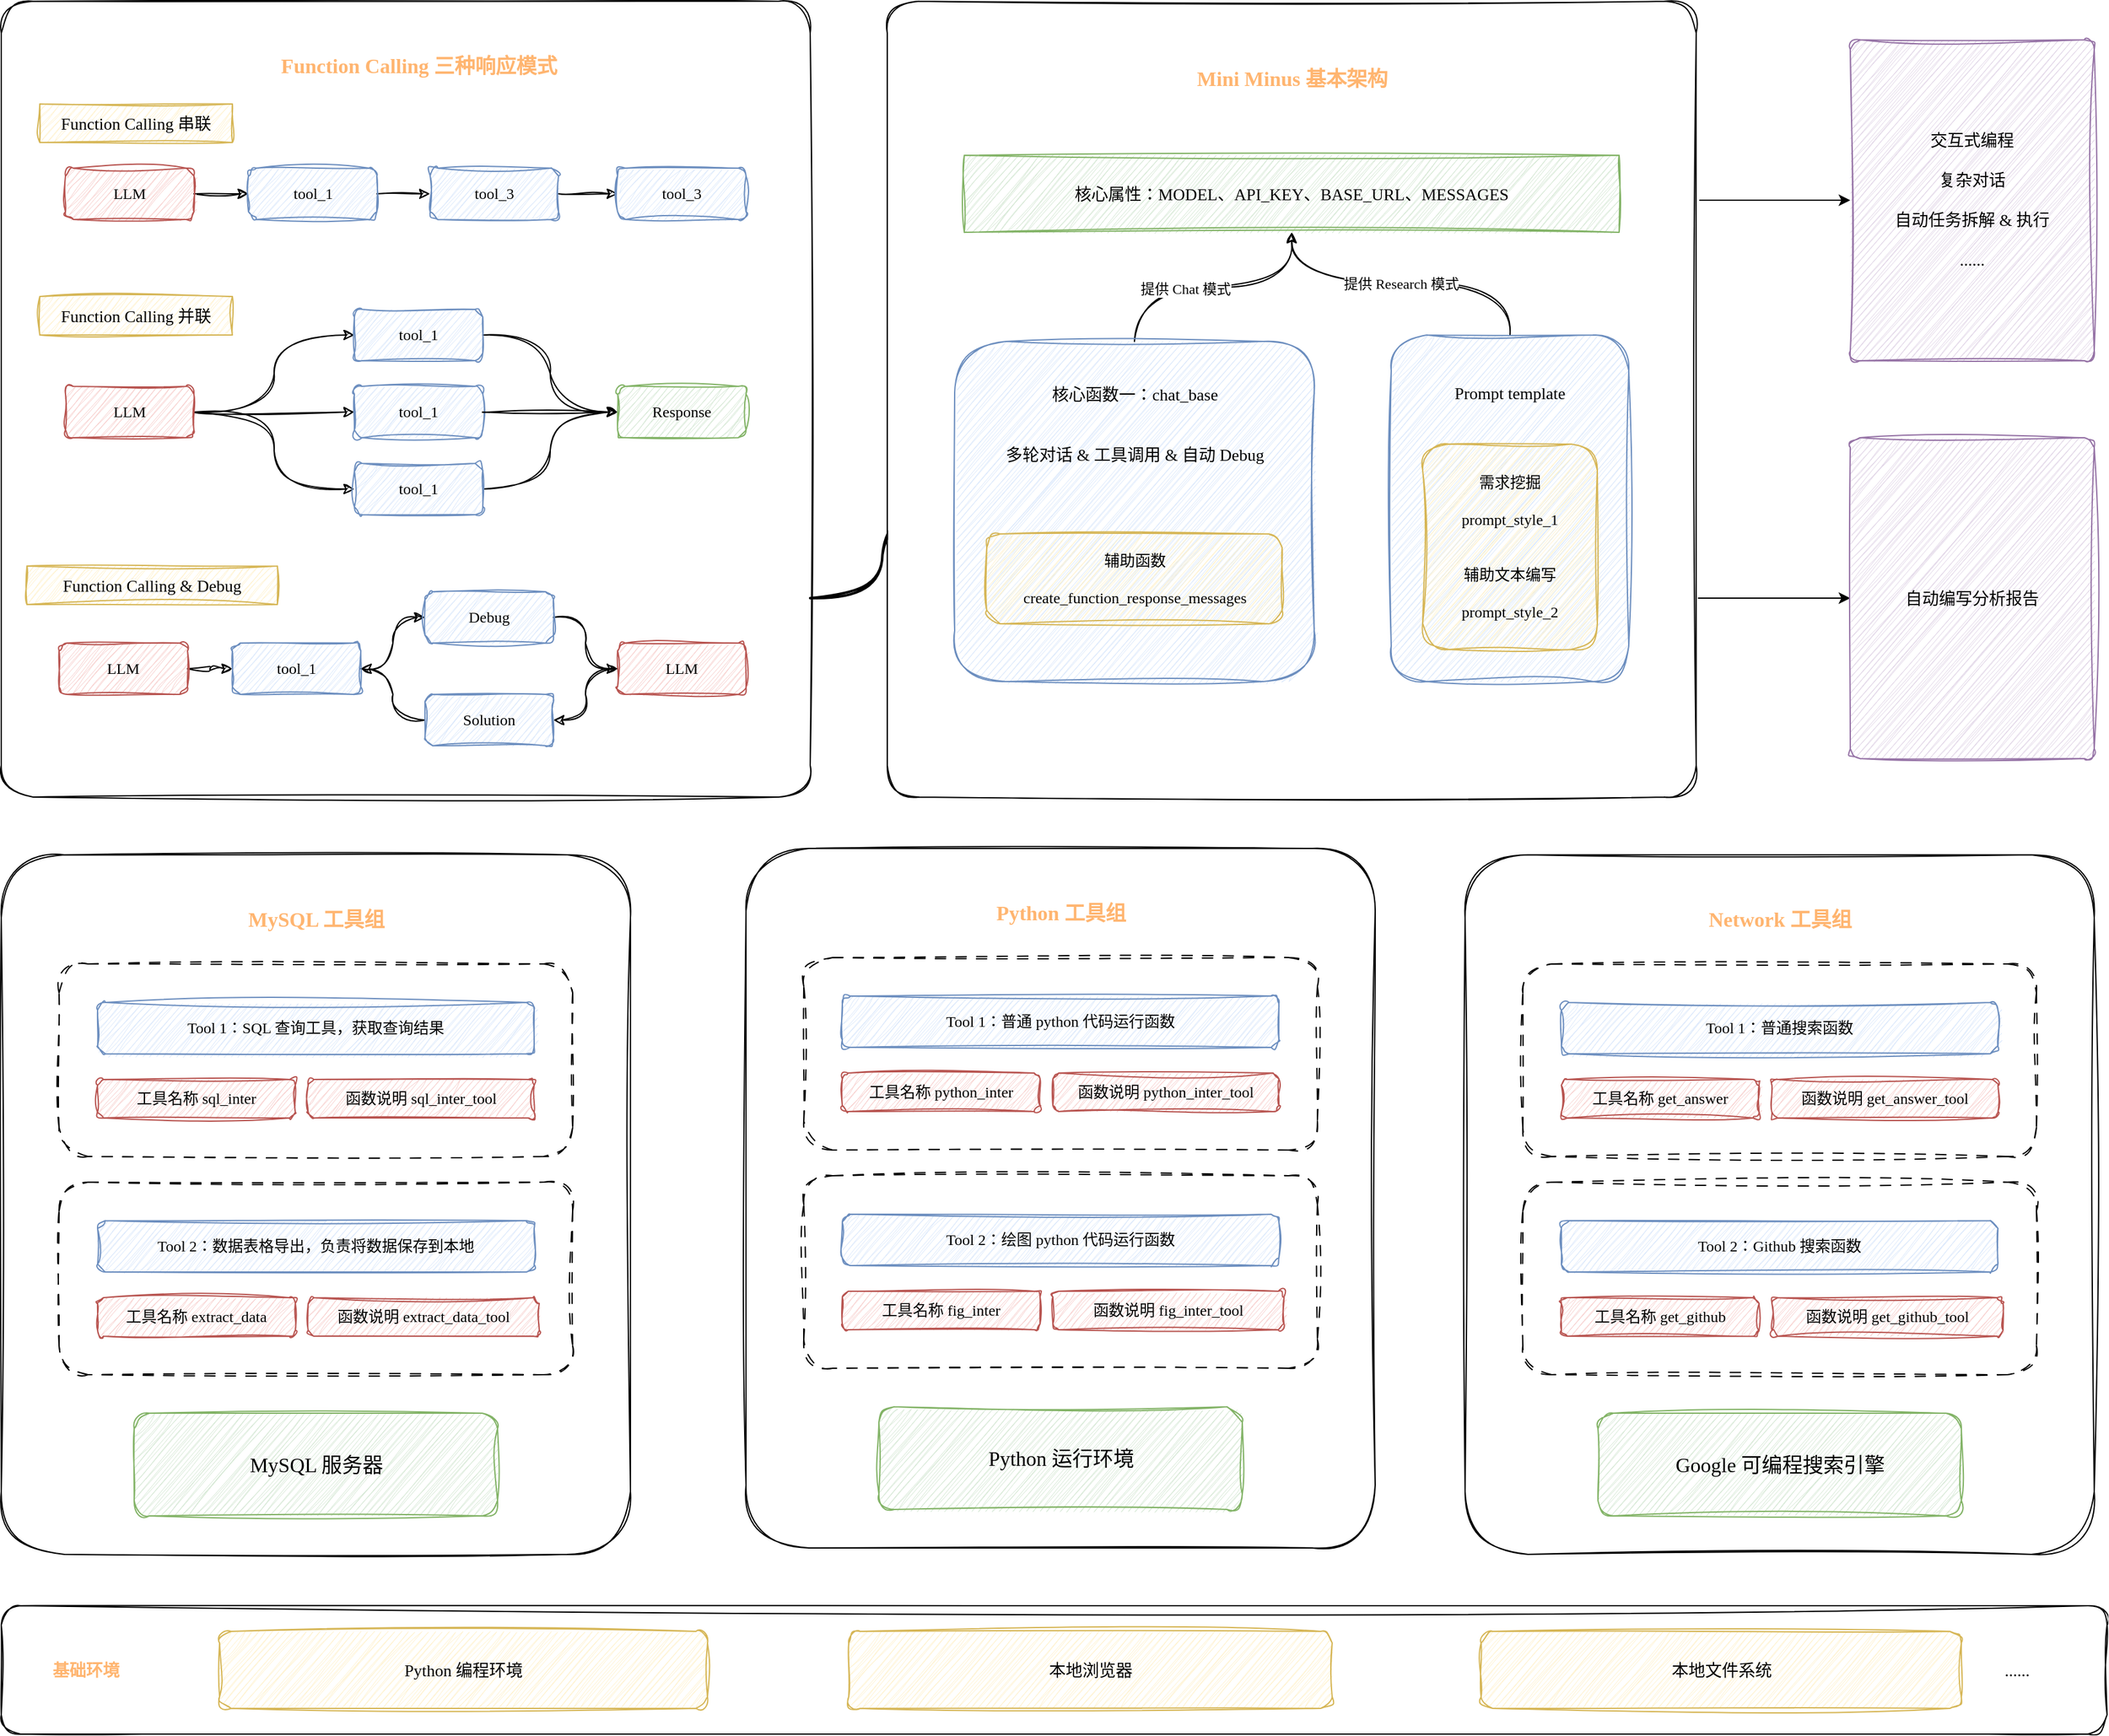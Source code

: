 <mxfile version="26.2.10">
  <diagram name="第 1 页" id="suB4warGQV20kbHiYEps">
    <mxGraphModel dx="1236" dy="771" grid="1" gridSize="10" guides="1" tooltips="1" connect="1" arrows="1" fold="1" page="1" pageScale="1" pageWidth="827" pageHeight="1169" math="0" shadow="0">
      <root>
        <mxCell id="0" />
        <mxCell id="1" parent="0" />
        <mxCell id="6bVg7uPTFIk4U3r5YO_5-1" value="" style="rounded=1;whiteSpace=wrap;html=1;sketch=1;curveFitting=1;jiggle=2;fontFamily=Comic Sans MS;fontSize=13;" vertex="1" parent="1">
          <mxGeometry x="80" y="1340" width="1640" height="100" as="geometry" />
        </mxCell>
        <mxCell id="6bVg7uPTFIk4U3r5YO_5-2" value="Python 编程环境" style="rounded=1;whiteSpace=wrap;html=1;sketch=1;curveFitting=1;jiggle=2;fillColor=#fff2cc;strokeColor=#d6b656;fontFamily=Comic Sans MS;fontSize=13;" vertex="1" parent="1">
          <mxGeometry x="250" y="1360" width="380" height="60" as="geometry" />
        </mxCell>
        <mxCell id="6bVg7uPTFIk4U3r5YO_5-3" value="基础环境" style="text;html=1;align=center;verticalAlign=middle;whiteSpace=wrap;rounded=0;sketch=1;curveFitting=1;jiggle=2;fontFamily=Comic Sans MS;fontSize=13;fontColor=#FFB570;fontStyle=1" vertex="1" parent="1">
          <mxGeometry x="116" y="1375" width="60" height="30" as="geometry" />
        </mxCell>
        <mxCell id="6bVg7uPTFIk4U3r5YO_5-4" value="本地浏览器" style="rounded=1;whiteSpace=wrap;html=1;sketch=1;curveFitting=1;jiggle=2;fillColor=#fff2cc;strokeColor=#d6b656;fontFamily=Comic Sans MS;fontSize=13;" vertex="1" parent="1">
          <mxGeometry x="740" y="1360" width="376.5" height="60" as="geometry" />
        </mxCell>
        <mxCell id="6bVg7uPTFIk4U3r5YO_5-5" value="本地文件系统" style="rounded=1;whiteSpace=wrap;html=1;sketch=1;curveFitting=1;jiggle=2;fillColor=#fff2cc;strokeColor=#d6b656;fontFamily=Comic Sans MS;fontSize=13;" vertex="1" parent="1">
          <mxGeometry x="1232.5" y="1360" width="374" height="60" as="geometry" />
        </mxCell>
        <mxCell id="6bVg7uPTFIk4U3r5YO_5-6" value="......" style="text;html=1;align=center;verticalAlign=middle;whiteSpace=wrap;rounded=0;sketch=1;curveFitting=1;jiggle=2;fontFamily=Comic Sans MS;fontSize=13;" vertex="1" parent="1">
          <mxGeometry x="1620" y="1375" width="60" height="30" as="geometry" />
        </mxCell>
        <mxCell id="6bVg7uPTFIk4U3r5YO_5-105" style="edgeStyle=orthogonalEdgeStyle;rounded=0;orthogonalLoop=1;jettySize=auto;html=1;exitX=1;exitY=0.25;exitDx=0;exitDy=0;curved=1;" edge="1" parent="1" source="6bVg7uPTFIk4U3r5YO_5-49" target="6bVg7uPTFIk4U3r5YO_5-103">
          <mxGeometry relative="1" as="geometry" />
        </mxCell>
        <mxCell id="6bVg7uPTFIk4U3r5YO_5-107" style="edgeStyle=orthogonalEdgeStyle;rounded=0;orthogonalLoop=1;jettySize=auto;html=1;exitX=1;exitY=0.75;exitDx=0;exitDy=0;curved=1;" edge="1" parent="1" source="6bVg7uPTFIk4U3r5YO_5-49" target="6bVg7uPTFIk4U3r5YO_5-106">
          <mxGeometry relative="1" as="geometry" />
        </mxCell>
        <mxCell id="6bVg7uPTFIk4U3r5YO_5-50" value="" style="group" vertex="1" connectable="0" parent="1">
          <mxGeometry x="80" y="90" width="630" height="620" as="geometry" />
        </mxCell>
        <mxCell id="6bVg7uPTFIk4U3r5YO_5-7" value="" style="rounded=1;whiteSpace=wrap;html=1;arcSize=4;fontFamily=Comic Sans MS;sketch=1;curveFitting=1;jiggle=2;" vertex="1" parent="6bVg7uPTFIk4U3r5YO_5-50">
          <mxGeometry width="630" height="620" as="geometry" />
        </mxCell>
        <mxCell id="6bVg7uPTFIk4U3r5YO_5-8" value="Function Calling 三种响应模式" style="text;html=1;align=center;verticalAlign=middle;whiteSpace=wrap;rounded=0;fontSize=16;fontFamily=Comic Sans MS;fontColor=#FFB570;fontStyle=1" vertex="1" parent="6bVg7uPTFIk4U3r5YO_5-50">
          <mxGeometry x="194.5" y="30" width="261" height="40" as="geometry" />
        </mxCell>
        <mxCell id="6bVg7uPTFIk4U3r5YO_5-12" value="" style="edgeStyle=orthogonalEdgeStyle;rounded=0;orthogonalLoop=1;jettySize=auto;html=1;fontFamily=Comic Sans MS;sketch=1;curveFitting=1;jiggle=2;" edge="1" parent="6bVg7uPTFIk4U3r5YO_5-50" source="6bVg7uPTFIk4U3r5YO_5-9" target="6bVg7uPTFIk4U3r5YO_5-10">
          <mxGeometry relative="1" as="geometry" />
        </mxCell>
        <mxCell id="6bVg7uPTFIk4U3r5YO_5-9" value="LLM" style="rounded=1;whiteSpace=wrap;html=1;fillColor=#f8cecc;strokeColor=#b85450;fontFamily=Comic Sans MS;sketch=1;curveFitting=1;jiggle=2;" vertex="1" parent="6bVg7uPTFIk4U3r5YO_5-50">
          <mxGeometry x="50" y="130" width="100" height="40" as="geometry" />
        </mxCell>
        <mxCell id="6bVg7uPTFIk4U3r5YO_5-13" value="" style="edgeStyle=orthogonalEdgeStyle;rounded=0;orthogonalLoop=1;jettySize=auto;html=1;fontFamily=Comic Sans MS;sketch=1;curveFitting=1;jiggle=2;" edge="1" parent="6bVg7uPTFIk4U3r5YO_5-50" source="6bVg7uPTFIk4U3r5YO_5-10" target="6bVg7uPTFIk4U3r5YO_5-11">
          <mxGeometry relative="1" as="geometry" />
        </mxCell>
        <mxCell id="6bVg7uPTFIk4U3r5YO_5-10" value="tool_1" style="rounded=1;whiteSpace=wrap;html=1;fillColor=#dae8fc;strokeColor=#6c8ebf;fontFamily=Comic Sans MS;sketch=1;curveFitting=1;jiggle=2;" vertex="1" parent="6bVg7uPTFIk4U3r5YO_5-50">
          <mxGeometry x="192.5" y="130" width="100" height="40" as="geometry" />
        </mxCell>
        <mxCell id="6bVg7uPTFIk4U3r5YO_5-15" value="" style="edgeStyle=orthogonalEdgeStyle;rounded=0;orthogonalLoop=1;jettySize=auto;html=1;fontFamily=Comic Sans MS;sketch=1;curveFitting=1;jiggle=2;" edge="1" parent="6bVg7uPTFIk4U3r5YO_5-50" source="6bVg7uPTFIk4U3r5YO_5-11" target="6bVg7uPTFIk4U3r5YO_5-14">
          <mxGeometry relative="1" as="geometry" />
        </mxCell>
        <mxCell id="6bVg7uPTFIk4U3r5YO_5-11" value="tool_3" style="rounded=1;whiteSpace=wrap;html=1;fillColor=#dae8fc;strokeColor=#6c8ebf;fontFamily=Comic Sans MS;sketch=1;curveFitting=1;jiggle=2;" vertex="1" parent="6bVg7uPTFIk4U3r5YO_5-50">
          <mxGeometry x="334" y="130" width="100" height="40" as="geometry" />
        </mxCell>
        <mxCell id="6bVg7uPTFIk4U3r5YO_5-14" value="tool_3" style="rounded=1;whiteSpace=wrap;html=1;fillColor=#dae8fc;strokeColor=#6c8ebf;fontFamily=Comic Sans MS;sketch=1;curveFitting=1;jiggle=2;" vertex="1" parent="6bVg7uPTFIk4U3r5YO_5-50">
          <mxGeometry x="480" y="130" width="100" height="40" as="geometry" />
        </mxCell>
        <mxCell id="6bVg7uPTFIk4U3r5YO_5-16" value="Function Calling 串联" style="text;html=1;align=center;verticalAlign=middle;whiteSpace=wrap;rounded=0;fontSize=13;fontFamily=Comic Sans MS;fillColor=#fff2cc;strokeColor=#d6b656;glass=0;sketch=1;curveFitting=1;jiggle=2;" vertex="1" parent="6bVg7uPTFIk4U3r5YO_5-50">
          <mxGeometry x="30" y="80" width="150" height="30" as="geometry" />
        </mxCell>
        <mxCell id="6bVg7uPTFIk4U3r5YO_5-22" style="rounded=0;orthogonalLoop=1;jettySize=auto;html=1;entryX=0;entryY=0.5;entryDx=0;entryDy=0;exitX=1;exitY=0.5;exitDx=0;exitDy=0;edgeStyle=orthogonalEdgeStyle;curved=1;sketch=1;curveFitting=1;jiggle=2;" edge="1" parent="6bVg7uPTFIk4U3r5YO_5-50" source="6bVg7uPTFIk4U3r5YO_5-17" target="6bVg7uPTFIk4U3r5YO_5-19">
          <mxGeometry relative="1" as="geometry" />
        </mxCell>
        <mxCell id="6bVg7uPTFIk4U3r5YO_5-24" style="rounded=0;orthogonalLoop=1;jettySize=auto;html=1;entryX=0;entryY=0.5;entryDx=0;entryDy=0;edgeStyle=orthogonalEdgeStyle;curved=1;sketch=1;curveFitting=1;jiggle=2;" edge="1" parent="6bVg7uPTFIk4U3r5YO_5-50" source="6bVg7uPTFIk4U3r5YO_5-17" target="6bVg7uPTFIk4U3r5YO_5-20">
          <mxGeometry relative="1" as="geometry" />
        </mxCell>
        <mxCell id="6bVg7uPTFIk4U3r5YO_5-25" style="rounded=0;orthogonalLoop=1;jettySize=auto;html=1;exitX=1;exitY=0.5;exitDx=0;exitDy=0;entryX=0;entryY=0.5;entryDx=0;entryDy=0;edgeStyle=orthogonalEdgeStyle;curved=1;sketch=1;curveFitting=1;jiggle=2;" edge="1" parent="6bVg7uPTFIk4U3r5YO_5-50" source="6bVg7uPTFIk4U3r5YO_5-17" target="6bVg7uPTFIk4U3r5YO_5-21">
          <mxGeometry relative="1" as="geometry" />
        </mxCell>
        <mxCell id="6bVg7uPTFIk4U3r5YO_5-17" value="LLM" style="rounded=1;whiteSpace=wrap;html=1;fillColor=#f8cecc;strokeColor=#b85450;fontFamily=Comic Sans MS;sketch=1;curveFitting=1;jiggle=2;" vertex="1" parent="6bVg7uPTFIk4U3r5YO_5-50">
          <mxGeometry x="50" y="300" width="100" height="40" as="geometry" />
        </mxCell>
        <mxCell id="6bVg7uPTFIk4U3r5YO_5-18" value="Function Calling 并联" style="text;html=1;align=center;verticalAlign=middle;whiteSpace=wrap;rounded=0;fontSize=13;fontFamily=Comic Sans MS;fillColor=#fff2cc;strokeColor=#d6b656;sketch=1;curveFitting=1;jiggle=2;" vertex="1" parent="6bVg7uPTFIk4U3r5YO_5-50">
          <mxGeometry x="30" y="230" width="150" height="30" as="geometry" />
        </mxCell>
        <mxCell id="6bVg7uPTFIk4U3r5YO_5-31" style="edgeStyle=orthogonalEdgeStyle;rounded=0;orthogonalLoop=1;jettySize=auto;html=1;entryX=0;entryY=0.5;entryDx=0;entryDy=0;curved=1;sketch=1;curveFitting=1;jiggle=2;" edge="1" parent="6bVg7uPTFIk4U3r5YO_5-50" source="6bVg7uPTFIk4U3r5YO_5-19" target="6bVg7uPTFIk4U3r5YO_5-28">
          <mxGeometry relative="1" as="geometry" />
        </mxCell>
        <mxCell id="6bVg7uPTFIk4U3r5YO_5-19" value="tool_1" style="rounded=1;whiteSpace=wrap;html=1;fillColor=#dae8fc;strokeColor=#6c8ebf;fontFamily=Comic Sans MS;sketch=1;curveFitting=1;jiggle=2;" vertex="1" parent="6bVg7uPTFIk4U3r5YO_5-50">
          <mxGeometry x="275" y="240" width="100" height="40" as="geometry" />
        </mxCell>
        <mxCell id="6bVg7uPTFIk4U3r5YO_5-20" value="tool_1" style="rounded=1;whiteSpace=wrap;html=1;fillColor=#dae8fc;strokeColor=#6c8ebf;fontFamily=Comic Sans MS;sketch=1;curveFitting=1;jiggle=2;" vertex="1" parent="6bVg7uPTFIk4U3r5YO_5-50">
          <mxGeometry x="275" y="300" width="100" height="40" as="geometry" />
        </mxCell>
        <mxCell id="6bVg7uPTFIk4U3r5YO_5-33" style="edgeStyle=orthogonalEdgeStyle;rounded=0;orthogonalLoop=1;jettySize=auto;html=1;exitX=1;exitY=0.5;exitDx=0;exitDy=0;entryX=0;entryY=0.5;entryDx=0;entryDy=0;curved=1;sketch=1;curveFitting=1;jiggle=2;" edge="1" parent="6bVg7uPTFIk4U3r5YO_5-50" source="6bVg7uPTFIk4U3r5YO_5-21" target="6bVg7uPTFIk4U3r5YO_5-28">
          <mxGeometry relative="1" as="geometry" />
        </mxCell>
        <mxCell id="6bVg7uPTFIk4U3r5YO_5-21" value="tool_1" style="rounded=1;whiteSpace=wrap;html=1;fillColor=#dae8fc;strokeColor=#6c8ebf;fontFamily=Comic Sans MS;sketch=1;curveFitting=1;jiggle=2;" vertex="1" parent="6bVg7uPTFIk4U3r5YO_5-50">
          <mxGeometry x="275" y="360" width="100" height="40" as="geometry" />
        </mxCell>
        <mxCell id="6bVg7uPTFIk4U3r5YO_5-34" value="" style="edgeStyle=orthogonalEdgeStyle;rounded=0;orthogonalLoop=1;jettySize=auto;html=1;curved=1;sketch=1;curveFitting=1;jiggle=2;" edge="1" parent="6bVg7uPTFIk4U3r5YO_5-50" source="6bVg7uPTFIk4U3r5YO_5-20" target="6bVg7uPTFIk4U3r5YO_5-28">
          <mxGeometry relative="1" as="geometry">
            <mxPoint x="520" y="320" as="targetPoint" />
            <mxPoint x="330" y="320" as="sourcePoint" />
          </mxGeometry>
        </mxCell>
        <mxCell id="6bVg7uPTFIk4U3r5YO_5-28" value="Response" style="rounded=1;whiteSpace=wrap;html=1;fillColor=#d5e8d4;strokeColor=#82b366;fontFamily=Comic Sans MS;sketch=1;curveFitting=1;jiggle=2;" vertex="1" parent="6bVg7uPTFIk4U3r5YO_5-50">
          <mxGeometry x="480" y="300" width="100" height="40" as="geometry" />
        </mxCell>
        <mxCell id="6bVg7uPTFIk4U3r5YO_5-41" value="" style="edgeStyle=orthogonalEdgeStyle;rounded=0;orthogonalLoop=1;jettySize=auto;html=1;sketch=1;curveFitting=1;jiggle=2;curved=1;" edge="1" parent="6bVg7uPTFIk4U3r5YO_5-50" source="6bVg7uPTFIk4U3r5YO_5-35" target="6bVg7uPTFIk4U3r5YO_5-37">
          <mxGeometry relative="1" as="geometry" />
        </mxCell>
        <mxCell id="6bVg7uPTFIk4U3r5YO_5-35" value="LLM" style="rounded=1;whiteSpace=wrap;html=1;fillColor=#f8cecc;strokeColor=#b85450;fontFamily=Comic Sans MS;sketch=1;curveFitting=1;jiggle=2;" vertex="1" parent="6bVg7uPTFIk4U3r5YO_5-50">
          <mxGeometry x="45" y="500" width="100" height="40" as="geometry" />
        </mxCell>
        <mxCell id="6bVg7uPTFIk4U3r5YO_5-36" value="Function Calling &amp;amp; Debug" style="text;html=1;align=center;verticalAlign=middle;whiteSpace=wrap;rounded=0;fontSize=13;fontFamily=Comic Sans MS;fillColor=#fff2cc;strokeColor=#d6b656;sketch=1;curveFitting=1;jiggle=2;" vertex="1" parent="6bVg7uPTFIk4U3r5YO_5-50">
          <mxGeometry x="20" y="440" width="195" height="30" as="geometry" />
        </mxCell>
        <mxCell id="6bVg7uPTFIk4U3r5YO_5-42" style="edgeStyle=orthogonalEdgeStyle;rounded=0;orthogonalLoop=1;jettySize=auto;html=1;entryX=0;entryY=0.5;entryDx=0;entryDy=0;sketch=1;curveFitting=1;jiggle=2;curved=1;" edge="1" parent="6bVg7uPTFIk4U3r5YO_5-50" source="6bVg7uPTFIk4U3r5YO_5-37" target="6bVg7uPTFIk4U3r5YO_5-38">
          <mxGeometry relative="1" as="geometry" />
        </mxCell>
        <mxCell id="6bVg7uPTFIk4U3r5YO_5-37" value="tool_1" style="rounded=1;whiteSpace=wrap;html=1;fillColor=#dae8fc;strokeColor=#6c8ebf;fontFamily=Comic Sans MS;sketch=1;curveFitting=1;jiggle=2;" vertex="1" parent="6bVg7uPTFIk4U3r5YO_5-50">
          <mxGeometry x="180" y="500" width="100" height="40" as="geometry" />
        </mxCell>
        <mxCell id="6bVg7uPTFIk4U3r5YO_5-45" style="edgeStyle=orthogonalEdgeStyle;rounded=0;orthogonalLoop=1;jettySize=auto;html=1;entryX=0;entryY=0.5;entryDx=0;entryDy=0;sketch=1;curveFitting=1;jiggle=2;curved=1;" edge="1" parent="6bVg7uPTFIk4U3r5YO_5-50" source="6bVg7uPTFIk4U3r5YO_5-38" target="6bVg7uPTFIk4U3r5YO_5-40">
          <mxGeometry relative="1" as="geometry" />
        </mxCell>
        <mxCell id="6bVg7uPTFIk4U3r5YO_5-38" value="Debug" style="rounded=1;whiteSpace=wrap;html=1;fillColor=#dae8fc;strokeColor=#6c8ebf;fontFamily=Comic Sans MS;sketch=1;curveFitting=1;jiggle=2;" vertex="1" parent="6bVg7uPTFIk4U3r5YO_5-50">
          <mxGeometry x="330" y="460" width="100" height="40" as="geometry" />
        </mxCell>
        <mxCell id="6bVg7uPTFIk4U3r5YO_5-47" style="edgeStyle=orthogonalEdgeStyle;rounded=0;orthogonalLoop=1;jettySize=auto;html=1;entryX=1;entryY=0.5;entryDx=0;entryDy=0;sketch=1;curveFitting=1;jiggle=2;curved=1;" edge="1" parent="6bVg7uPTFIk4U3r5YO_5-50" source="6bVg7uPTFIk4U3r5YO_5-39" target="6bVg7uPTFIk4U3r5YO_5-37">
          <mxGeometry relative="1" as="geometry" />
        </mxCell>
        <mxCell id="6bVg7uPTFIk4U3r5YO_5-39" value="Solution" style="rounded=1;whiteSpace=wrap;html=1;fillColor=#dae8fc;strokeColor=#6c8ebf;fontFamily=Comic Sans MS;sketch=1;curveFitting=1;jiggle=2;" vertex="1" parent="6bVg7uPTFIk4U3r5YO_5-50">
          <mxGeometry x="330" y="540" width="100" height="40" as="geometry" />
        </mxCell>
        <mxCell id="6bVg7uPTFIk4U3r5YO_5-46" style="edgeStyle=orthogonalEdgeStyle;rounded=0;orthogonalLoop=1;jettySize=auto;html=1;exitX=0;exitY=0.5;exitDx=0;exitDy=0;sketch=1;curveFitting=1;jiggle=2;curved=1;" edge="1" parent="6bVg7uPTFIk4U3r5YO_5-50" source="6bVg7uPTFIk4U3r5YO_5-40" target="6bVg7uPTFIk4U3r5YO_5-39">
          <mxGeometry relative="1" as="geometry" />
        </mxCell>
        <mxCell id="6bVg7uPTFIk4U3r5YO_5-40" value="LLM" style="rounded=1;whiteSpace=wrap;html=1;fillColor=#f8cecc;strokeColor=#b85450;fontFamily=Comic Sans MS;sketch=1;curveFitting=1;jiggle=2;" vertex="1" parent="6bVg7uPTFIk4U3r5YO_5-50">
          <mxGeometry x="480" y="500" width="100" height="40" as="geometry" />
        </mxCell>
        <mxCell id="6bVg7uPTFIk4U3r5YO_5-102" style="edgeStyle=orthogonalEdgeStyle;rounded=0;orthogonalLoop=1;jettySize=auto;html=1;exitX=1;exitY=0.75;exitDx=0;exitDy=0;entryX=0;entryY=0.5;entryDx=0;entryDy=0;curved=1;sketch=1;curveFitting=1;jiggle=2;strokeWidth=2;" edge="1" parent="1" source="6bVg7uPTFIk4U3r5YO_5-7" target="6bVg7uPTFIk4U3r5YO_5-87">
          <mxGeometry relative="1" as="geometry" />
        </mxCell>
        <mxCell id="6bVg7uPTFIk4U3r5YO_5-103" value="&lt;font style=&quot;font-size: 13px;&quot; face=&quot;Comic Sans MS&quot;&gt;交互式编程&lt;/font&gt;&lt;div&gt;&lt;font style=&quot;font-size: 13px;&quot; face=&quot;Comic Sans MS&quot;&gt;&lt;br&gt;&lt;/font&gt;&lt;/div&gt;&lt;div&gt;&lt;font style=&quot;font-size: 13px;&quot; face=&quot;Comic Sans MS&quot;&gt;复杂对话&lt;/font&gt;&lt;/div&gt;&lt;div&gt;&lt;font style=&quot;font-size: 13px;&quot; face=&quot;Comic Sans MS&quot;&gt;&lt;br&gt;&lt;/font&gt;&lt;/div&gt;&lt;div&gt;&lt;font style=&quot;font-size: 13px;&quot; face=&quot;Comic Sans MS&quot;&gt;自动任务拆解 &amp;amp; 执行&lt;/font&gt;&lt;/div&gt;&lt;div&gt;&lt;font style=&quot;font-size: 13px;&quot; face=&quot;Comic Sans MS&quot;&gt;&lt;br&gt;&lt;/font&gt;&lt;/div&gt;&lt;div&gt;&lt;font style=&quot;font-size: 13px;&quot; face=&quot;Comic Sans MS&quot;&gt;......&lt;/font&gt;&lt;/div&gt;" style="rounded=1;whiteSpace=wrap;html=1;arcSize=4;fontFamily=Comic Sans MS;sketch=1;curveFitting=1;jiggle=2;fillColor=#e1d5e7;strokeColor=#9673a6;" vertex="1" parent="1">
          <mxGeometry x="1520" y="120" width="190" height="250" as="geometry" />
        </mxCell>
        <mxCell id="6bVg7uPTFIk4U3r5YO_5-106" value="&lt;font size=&quot;2&quot;&gt;自动编写分析报告&lt;/font&gt;" style="rounded=1;whiteSpace=wrap;html=1;arcSize=4;fontFamily=Comic Sans MS;sketch=1;curveFitting=1;jiggle=2;fillColor=#e1d5e7;strokeColor=#9673a6;" vertex="1" parent="1">
          <mxGeometry x="1520" y="430" width="190" height="250" as="geometry" />
        </mxCell>
        <mxCell id="6bVg7uPTFIk4U3r5YO_5-108" value="" style="group" vertex="1" connectable="0" parent="1">
          <mxGeometry x="770" y="90" width="630" height="620" as="geometry" />
        </mxCell>
        <mxCell id="6bVg7uPTFIk4U3r5YO_5-49" value="" style="rounded=1;whiteSpace=wrap;html=1;arcSize=4;fontFamily=Comic Sans MS;sketch=1;curveFitting=1;jiggle=2;" vertex="1" parent="6bVg7uPTFIk4U3r5YO_5-108">
          <mxGeometry width="630" height="620" as="geometry" />
        </mxCell>
        <mxCell id="6bVg7uPTFIk4U3r5YO_5-85" value="Mini Minus 基本架构" style="text;html=1;align=center;verticalAlign=middle;whiteSpace=wrap;rounded=0;fontSize=16;fontFamily=Comic Sans MS;fontColor=#FFB570;fontStyle=1" vertex="1" parent="6bVg7uPTFIk4U3r5YO_5-108">
          <mxGeometry x="184.5" y="40" width="261" height="40" as="geometry" />
        </mxCell>
        <mxCell id="6bVg7uPTFIk4U3r5YO_5-86" value="&lt;font face=&quot;Comic Sans MS&quot;&gt;核心属性：MODEL、API_KEY、BASE_URL、MESSAGES&lt;/font&gt;" style="text;html=1;align=center;verticalAlign=middle;whiteSpace=wrap;rounded=0;fillColor=#d5e8d4;strokeColor=#82b366;sketch=1;curveFitting=1;jiggle=2;fontSize=13;" vertex="1" parent="6bVg7uPTFIk4U3r5YO_5-108">
          <mxGeometry x="60" y="120" width="510" height="60" as="geometry" />
        </mxCell>
        <mxCell id="6bVg7uPTFIk4U3r5YO_5-98" style="edgeStyle=orthogonalEdgeStyle;rounded=0;orthogonalLoop=1;jettySize=auto;html=1;exitX=0.5;exitY=0;exitDx=0;exitDy=0;entryX=0.5;entryY=1;entryDx=0;entryDy=0;curved=1;sketch=1;curveFitting=1;jiggle=2;flowAnimation=0;" edge="1" parent="6bVg7uPTFIk4U3r5YO_5-108" source="6bVg7uPTFIk4U3r5YO_5-87" target="6bVg7uPTFIk4U3r5YO_5-86">
          <mxGeometry relative="1" as="geometry" />
        </mxCell>
        <mxCell id="6bVg7uPTFIk4U3r5YO_5-101" value="&lt;font face=&quot;Comic Sans MS&quot;&gt;提供 Chat 模式&lt;/font&gt;" style="edgeLabel;html=1;align=center;verticalAlign=middle;resizable=0;points=[];" vertex="1" connectable="0" parent="6bVg7uPTFIk4U3r5YO_5-98">
          <mxGeometry x="-0.21" relative="1" as="geometry">
            <mxPoint y="1" as="offset" />
          </mxGeometry>
        </mxCell>
        <mxCell id="6bVg7uPTFIk4U3r5YO_5-87" value="" style="rounded=1;whiteSpace=wrap;html=1;sketch=1;curveFitting=1;jiggle=2;fontFamily=Comic Sans MS;fontSize=13;fillColor=#dae8fc;strokeColor=#6c8ebf;" vertex="1" parent="6bVg7uPTFIk4U3r5YO_5-108">
          <mxGeometry x="52.5" y="265" width="280" height="265" as="geometry" />
        </mxCell>
        <mxCell id="6bVg7uPTFIk4U3r5YO_5-88" value="核心函数一：chat_base&lt;div&gt;&lt;br&gt;&lt;/div&gt;&lt;div&gt;&lt;br&gt;&lt;/div&gt;&lt;div&gt;多轮对话 &amp;amp; 工具调用 &amp;amp; 自动 Debug&lt;/div&gt;" style="text;html=1;align=center;verticalAlign=middle;whiteSpace=wrap;rounded=0;sketch=1;curveFitting=1;jiggle=2;fontFamily=Comic Sans MS;fontSize=13;" vertex="1" parent="6bVg7uPTFIk4U3r5YO_5-108">
          <mxGeometry x="87.5" y="285" width="210" height="90" as="geometry" />
        </mxCell>
        <mxCell id="6bVg7uPTFIk4U3r5YO_5-89" value="辅助函数&lt;div&gt;&lt;br&gt;&lt;/div&gt;&lt;div&gt;create_function_response_messages&lt;/div&gt;" style="rounded=1;whiteSpace=wrap;html=1;fontFamily=Comic Sans MS;sketch=1;curveFitting=1;jiggle=2;fillColor=#fff2cc;strokeColor=#d6b656;" vertex="1" parent="6bVg7uPTFIk4U3r5YO_5-108">
          <mxGeometry x="77.5" y="415" width="230" height="70" as="geometry" />
        </mxCell>
        <mxCell id="6bVg7uPTFIk4U3r5YO_5-100" value="&lt;font face=&quot;Comic Sans MS&quot;&gt;提供 Research 模式&lt;/font&gt;" style="edgeStyle=orthogonalEdgeStyle;rounded=0;orthogonalLoop=1;jettySize=auto;html=1;exitX=0.5;exitY=0;exitDx=0;exitDy=0;curved=1;sketch=1;curveFitting=1;jiggle=2;flowAnimation=0;" edge="1" parent="6bVg7uPTFIk4U3r5YO_5-108" source="6bVg7uPTFIk4U3r5YO_5-90" target="6bVg7uPTFIk4U3r5YO_5-86">
          <mxGeometry relative="1" as="geometry">
            <Array as="points">
              <mxPoint x="485" y="220" />
              <mxPoint x="315" y="220" />
            </Array>
          </mxGeometry>
        </mxCell>
        <mxCell id="6bVg7uPTFIk4U3r5YO_5-90" value="" style="rounded=1;whiteSpace=wrap;html=1;sketch=1;curveFitting=1;jiggle=2;fontFamily=Comic Sans MS;fontSize=13;fillColor=#dae8fc;strokeColor=#6c8ebf;" vertex="1" parent="6bVg7uPTFIk4U3r5YO_5-108">
          <mxGeometry x="392.5" y="260" width="185" height="270" as="geometry" />
        </mxCell>
        <mxCell id="6bVg7uPTFIk4U3r5YO_5-91" value="Prompt template" style="text;html=1;align=center;verticalAlign=middle;whiteSpace=wrap;rounded=0;fontSize=13;fontFamily=Comic Sans MS;" vertex="1" parent="6bVg7uPTFIk4U3r5YO_5-108">
          <mxGeometry x="415" y="285" width="140" height="40" as="geometry" />
        </mxCell>
        <mxCell id="6bVg7uPTFIk4U3r5YO_5-92" value="需求挖掘&lt;div&gt;&lt;br&gt;&lt;/div&gt;&lt;div&gt;prompt_style_1&lt;/div&gt;&lt;div&gt;&lt;br&gt;&lt;/div&gt;&lt;div&gt;&lt;br&gt;&lt;/div&gt;&lt;div&gt;辅助文本编写&lt;/div&gt;&lt;div&gt;&lt;br&gt;&lt;/div&gt;&lt;div&gt;prompt_style_2&lt;/div&gt;" style="rounded=1;whiteSpace=wrap;html=1;fontFamily=Comic Sans MS;sketch=1;curveFitting=1;jiggle=2;fillColor=#fff2cc;strokeColor=#d6b656;" vertex="1" parent="6bVg7uPTFIk4U3r5YO_5-108">
          <mxGeometry x="417" y="345" width="136" height="160" as="geometry" />
        </mxCell>
        <mxCell id="6bVg7uPTFIk4U3r5YO_5-155" value="" style="rounded=1;whiteSpace=wrap;html=1;arcSize=10;fontFamily=Comic Sans MS;sketch=1;curveFitting=1;jiggle=2;" vertex="1" parent="1">
          <mxGeometry x="660" y="750" width="490" height="545" as="geometry" />
        </mxCell>
        <mxCell id="6bVg7uPTFIk4U3r5YO_5-156" value="Python 工具组" style="text;html=1;align=center;verticalAlign=middle;whiteSpace=wrap;rounded=0;fontSize=16;fontFamily=Comic Sans MS;fontColor=#FFB570;fontStyle=1" vertex="1" parent="1">
          <mxGeometry x="774.5" y="780" width="261" height="40" as="geometry" />
        </mxCell>
        <mxCell id="6bVg7uPTFIk4U3r5YO_5-157" value="" style="rounded=1;whiteSpace=wrap;html=1;sketch=1;curveFitting=1;jiggle=2;dashed=1;dashPattern=8 8;" vertex="1" parent="1">
          <mxGeometry x="705" y="835" width="400" height="150" as="geometry" />
        </mxCell>
        <mxCell id="6bVg7uPTFIk4U3r5YO_5-158" value="Tool 1：普通 python 代码运行函数" style="text;html=1;align=center;verticalAlign=middle;whiteSpace=wrap;rounded=1;fillColor=#dae8fc;strokeColor=#6c8ebf;sketch=1;curveFitting=1;jiggle=2;fontFamily=Comic Sans MS;" vertex="1" parent="1">
          <mxGeometry x="735" y="865" width="340" height="40" as="geometry" />
        </mxCell>
        <mxCell id="6bVg7uPTFIk4U3r5YO_5-159" value="工具名称 python_inter" style="text;html=1;align=center;verticalAlign=middle;whiteSpace=wrap;rounded=1;fillColor=#f8cecc;strokeColor=#b85450;sketch=1;curveFitting=1;jiggle=2;fontFamily=Comic Sans MS;" vertex="1" parent="1">
          <mxGeometry x="735" y="925" width="154" height="30" as="geometry" />
        </mxCell>
        <mxCell id="6bVg7uPTFIk4U3r5YO_5-160" value="函数说明 python_inter_tool" style="text;html=1;align=center;verticalAlign=middle;whiteSpace=wrap;rounded=1;fillColor=#f8cecc;strokeColor=#b85450;sketch=1;curveFitting=1;jiggle=2;fontFamily=Comic Sans MS;" vertex="1" parent="1">
          <mxGeometry x="899" y="925" width="176" height="30" as="geometry" />
        </mxCell>
        <mxCell id="6bVg7uPTFIk4U3r5YO_5-161" value="" style="rounded=1;whiteSpace=wrap;html=1;sketch=1;curveFitting=1;jiggle=2;dashed=1;dashPattern=8 8;" vertex="1" parent="1">
          <mxGeometry x="705" y="1005" width="400" height="150" as="geometry" />
        </mxCell>
        <mxCell id="6bVg7uPTFIk4U3r5YO_5-162" value="Tool 2：绘图 python 代码运行函数" style="text;html=1;align=center;verticalAlign=middle;whiteSpace=wrap;rounded=1;fillColor=#dae8fc;strokeColor=#6c8ebf;sketch=1;curveFitting=1;jiggle=2;fontFamily=Comic Sans MS;" vertex="1" parent="1">
          <mxGeometry x="735" y="1035" width="340" height="40" as="geometry" />
        </mxCell>
        <mxCell id="6bVg7uPTFIk4U3r5YO_5-163" value="工具名称 fig_inter" style="text;html=1;align=center;verticalAlign=middle;whiteSpace=wrap;rounded=1;fillColor=#f8cecc;strokeColor=#b85450;sketch=1;curveFitting=1;jiggle=2;fontFamily=Comic Sans MS;" vertex="1" parent="1">
          <mxGeometry x="735" y="1095" width="154" height="30" as="geometry" />
        </mxCell>
        <mxCell id="6bVg7uPTFIk4U3r5YO_5-164" value="函数说明 fig_inter_tool" style="text;html=1;align=center;verticalAlign=middle;whiteSpace=wrap;rounded=1;fillColor=#f8cecc;strokeColor=#b85450;sketch=1;curveFitting=1;jiggle=2;fontFamily=Comic Sans MS;" vertex="1" parent="1">
          <mxGeometry x="899" y="1095" width="180" height="30" as="geometry" />
        </mxCell>
        <mxCell id="6bVg7uPTFIk4U3r5YO_5-165" value="&lt;font style=&quot;font-size: 16px;&quot;&gt;Python 运行环境&lt;/font&gt;" style="rounded=1;whiteSpace=wrap;html=1;sketch=1;curveFitting=1;jiggle=2;fillColor=#d5e8d4;strokeColor=#82b366;fontFamily=Comic Sans MS;" vertex="1" parent="1">
          <mxGeometry x="763.5" y="1185" width="283" height="80" as="geometry" />
        </mxCell>
        <mxCell id="6bVg7uPTFIk4U3r5YO_5-166" value="" style="group" vertex="1" connectable="0" parent="1">
          <mxGeometry x="80" y="755" width="490" height="545" as="geometry" />
        </mxCell>
        <mxCell id="6bVg7uPTFIk4U3r5YO_5-143" value="" style="rounded=1;whiteSpace=wrap;html=1;arcSize=10;fontFamily=Comic Sans MS;sketch=1;curveFitting=1;jiggle=2;" vertex="1" parent="6bVg7uPTFIk4U3r5YO_5-166">
          <mxGeometry width="490" height="545" as="geometry" />
        </mxCell>
        <mxCell id="6bVg7uPTFIk4U3r5YO_5-144" value="MySQL 工具组" style="text;html=1;align=center;verticalAlign=middle;whiteSpace=wrap;rounded=0;fontSize=16;fontFamily=Comic Sans MS;fontColor=#FFB570;fontStyle=1" vertex="1" parent="6bVg7uPTFIk4U3r5YO_5-166">
          <mxGeometry x="114.5" y="30" width="261" height="40" as="geometry" />
        </mxCell>
        <mxCell id="6bVg7uPTFIk4U3r5YO_5-145" value="" style="rounded=1;whiteSpace=wrap;html=1;sketch=1;curveFitting=1;jiggle=2;dashed=1;dashPattern=8 8;" vertex="1" parent="6bVg7uPTFIk4U3r5YO_5-166">
          <mxGeometry x="45" y="85" width="400" height="150" as="geometry" />
        </mxCell>
        <mxCell id="6bVg7uPTFIk4U3r5YO_5-147" value="Tool 1：SQL 查询工具，获取查询结果" style="text;html=1;align=center;verticalAlign=middle;whiteSpace=wrap;rounded=1;fillColor=#dae8fc;strokeColor=#6c8ebf;sketch=1;curveFitting=1;jiggle=2;fontFamily=Comic Sans MS;" vertex="1" parent="6bVg7uPTFIk4U3r5YO_5-166">
          <mxGeometry x="75" y="115" width="340" height="40" as="geometry" />
        </mxCell>
        <mxCell id="6bVg7uPTFIk4U3r5YO_5-148" value="工具名称 sql_inter" style="text;html=1;align=center;verticalAlign=middle;whiteSpace=wrap;rounded=1;fillColor=#f8cecc;strokeColor=#b85450;sketch=1;curveFitting=1;jiggle=2;fontFamily=Comic Sans MS;" vertex="1" parent="6bVg7uPTFIk4U3r5YO_5-166">
          <mxGeometry x="75" y="175" width="154" height="30" as="geometry" />
        </mxCell>
        <mxCell id="6bVg7uPTFIk4U3r5YO_5-149" value="函数说明 sql_inter_tool" style="text;html=1;align=center;verticalAlign=middle;whiteSpace=wrap;rounded=1;fillColor=#f8cecc;strokeColor=#b85450;sketch=1;curveFitting=1;jiggle=2;fontFamily=Comic Sans MS;" vertex="1" parent="6bVg7uPTFIk4U3r5YO_5-166">
          <mxGeometry x="239" y="175" width="176" height="30" as="geometry" />
        </mxCell>
        <mxCell id="6bVg7uPTFIk4U3r5YO_5-150" value="" style="rounded=1;whiteSpace=wrap;html=1;sketch=1;curveFitting=1;jiggle=2;dashed=1;dashPattern=8 8;" vertex="1" parent="6bVg7uPTFIk4U3r5YO_5-166">
          <mxGeometry x="45" y="255" width="400" height="150" as="geometry" />
        </mxCell>
        <mxCell id="6bVg7uPTFIk4U3r5YO_5-151" value="Tool 2：数据表格导出，负责将数据保存到本地" style="text;html=1;align=center;verticalAlign=middle;whiteSpace=wrap;rounded=1;fillColor=#dae8fc;strokeColor=#6c8ebf;sketch=1;curveFitting=1;jiggle=2;fontFamily=Comic Sans MS;" vertex="1" parent="6bVg7uPTFIk4U3r5YO_5-166">
          <mxGeometry x="75" y="285" width="340" height="40" as="geometry" />
        </mxCell>
        <mxCell id="6bVg7uPTFIk4U3r5YO_5-152" value="工具名称 extract_data" style="text;html=1;align=center;verticalAlign=middle;whiteSpace=wrap;rounded=1;fillColor=#f8cecc;strokeColor=#b85450;sketch=1;curveFitting=1;jiggle=2;fontFamily=Comic Sans MS;" vertex="1" parent="6bVg7uPTFIk4U3r5YO_5-166">
          <mxGeometry x="75" y="345" width="154" height="30" as="geometry" />
        </mxCell>
        <mxCell id="6bVg7uPTFIk4U3r5YO_5-153" value="函数说明 extract_data_tool" style="text;html=1;align=center;verticalAlign=middle;whiteSpace=wrap;rounded=1;fillColor=#f8cecc;strokeColor=#b85450;sketch=1;curveFitting=1;jiggle=2;fontFamily=Comic Sans MS;" vertex="1" parent="6bVg7uPTFIk4U3r5YO_5-166">
          <mxGeometry x="239" y="345" width="180" height="30" as="geometry" />
        </mxCell>
        <mxCell id="6bVg7uPTFIk4U3r5YO_5-154" value="&lt;font style=&quot;font-size: 16px;&quot;&gt;MySQL 服务器&lt;/font&gt;" style="rounded=1;whiteSpace=wrap;html=1;sketch=1;curveFitting=1;jiggle=2;fillColor=#d5e8d4;strokeColor=#82b366;fontFamily=Comic Sans MS;" vertex="1" parent="6bVg7uPTFIk4U3r5YO_5-166">
          <mxGeometry x="103.5" y="435" width="283" height="80" as="geometry" />
        </mxCell>
        <mxCell id="6bVg7uPTFIk4U3r5YO_5-171" value="" style="rounded=1;whiteSpace=wrap;html=1;arcSize=10;fontFamily=Comic Sans MS;sketch=1;curveFitting=1;jiggle=2;" vertex="1" parent="1">
          <mxGeometry x="1220" y="755" width="490" height="545" as="geometry" />
        </mxCell>
        <mxCell id="6bVg7uPTFIk4U3r5YO_5-172" value="Network 工具组" style="text;html=1;align=center;verticalAlign=middle;whiteSpace=wrap;rounded=0;fontSize=16;fontFamily=Comic Sans MS;fontColor=#FFB570;fontStyle=1" vertex="1" parent="1">
          <mxGeometry x="1334.5" y="785" width="261" height="40" as="geometry" />
        </mxCell>
        <mxCell id="6bVg7uPTFIk4U3r5YO_5-173" value="" style="rounded=1;whiteSpace=wrap;html=1;sketch=1;curveFitting=1;jiggle=2;dashed=1;dashPattern=8 8;" vertex="1" parent="1">
          <mxGeometry x="1265" y="840" width="400" height="150" as="geometry" />
        </mxCell>
        <mxCell id="6bVg7uPTFIk4U3r5YO_5-174" value="Tool 1：普通搜索函数" style="text;html=1;align=center;verticalAlign=middle;whiteSpace=wrap;rounded=1;fillColor=#dae8fc;strokeColor=#6c8ebf;sketch=1;curveFitting=1;jiggle=2;fontFamily=Comic Sans MS;" vertex="1" parent="1">
          <mxGeometry x="1295" y="870" width="340" height="40" as="geometry" />
        </mxCell>
        <mxCell id="6bVg7uPTFIk4U3r5YO_5-175" value="工具名称 get_answer" style="text;html=1;align=center;verticalAlign=middle;whiteSpace=wrap;rounded=1;fillColor=#f8cecc;strokeColor=#b85450;sketch=1;curveFitting=1;jiggle=2;fontFamily=Comic Sans MS;" vertex="1" parent="1">
          <mxGeometry x="1295" y="930" width="154" height="30" as="geometry" />
        </mxCell>
        <mxCell id="6bVg7uPTFIk4U3r5YO_5-176" value="函数说明 get_answer_tool" style="text;html=1;align=center;verticalAlign=middle;whiteSpace=wrap;rounded=1;fillColor=#f8cecc;strokeColor=#b85450;sketch=1;curveFitting=1;jiggle=2;fontFamily=Comic Sans MS;" vertex="1" parent="1">
          <mxGeometry x="1459" y="930" width="176" height="30" as="geometry" />
        </mxCell>
        <mxCell id="6bVg7uPTFIk4U3r5YO_5-177" value="" style="rounded=1;whiteSpace=wrap;html=1;sketch=1;curveFitting=1;jiggle=2;dashed=1;dashPattern=8 8;" vertex="1" parent="1">
          <mxGeometry x="1265" y="1010" width="400" height="150" as="geometry" />
        </mxCell>
        <mxCell id="6bVg7uPTFIk4U3r5YO_5-178" value="Tool 2：Github 搜索函数" style="text;html=1;align=center;verticalAlign=middle;whiteSpace=wrap;rounded=1;fillColor=#dae8fc;strokeColor=#6c8ebf;sketch=1;curveFitting=1;jiggle=2;fontFamily=Comic Sans MS;" vertex="1" parent="1">
          <mxGeometry x="1295" y="1040" width="340" height="40" as="geometry" />
        </mxCell>
        <mxCell id="6bVg7uPTFIk4U3r5YO_5-179" value="工具名称 get_github" style="text;html=1;align=center;verticalAlign=middle;whiteSpace=wrap;rounded=1;fillColor=#f8cecc;strokeColor=#b85450;sketch=1;curveFitting=1;jiggle=2;fontFamily=Comic Sans MS;" vertex="1" parent="1">
          <mxGeometry x="1295" y="1100" width="154" height="30" as="geometry" />
        </mxCell>
        <mxCell id="6bVg7uPTFIk4U3r5YO_5-180" value="函数说明 get_github_tool" style="text;html=1;align=center;verticalAlign=middle;whiteSpace=wrap;rounded=1;fillColor=#f8cecc;strokeColor=#b85450;sketch=1;curveFitting=1;jiggle=2;fontFamily=Comic Sans MS;" vertex="1" parent="1">
          <mxGeometry x="1459" y="1100" width="180" height="30" as="geometry" />
        </mxCell>
        <mxCell id="6bVg7uPTFIk4U3r5YO_5-181" value="&lt;font size=&quot;3&quot;&gt;Google 可编程搜索引擎&lt;/font&gt;" style="rounded=1;whiteSpace=wrap;html=1;sketch=1;curveFitting=1;jiggle=2;fillColor=#d5e8d4;strokeColor=#82b366;fontFamily=Comic Sans MS;" vertex="1" parent="1">
          <mxGeometry x="1323.5" y="1190" width="283" height="80" as="geometry" />
        </mxCell>
      </root>
    </mxGraphModel>
  </diagram>
</mxfile>
